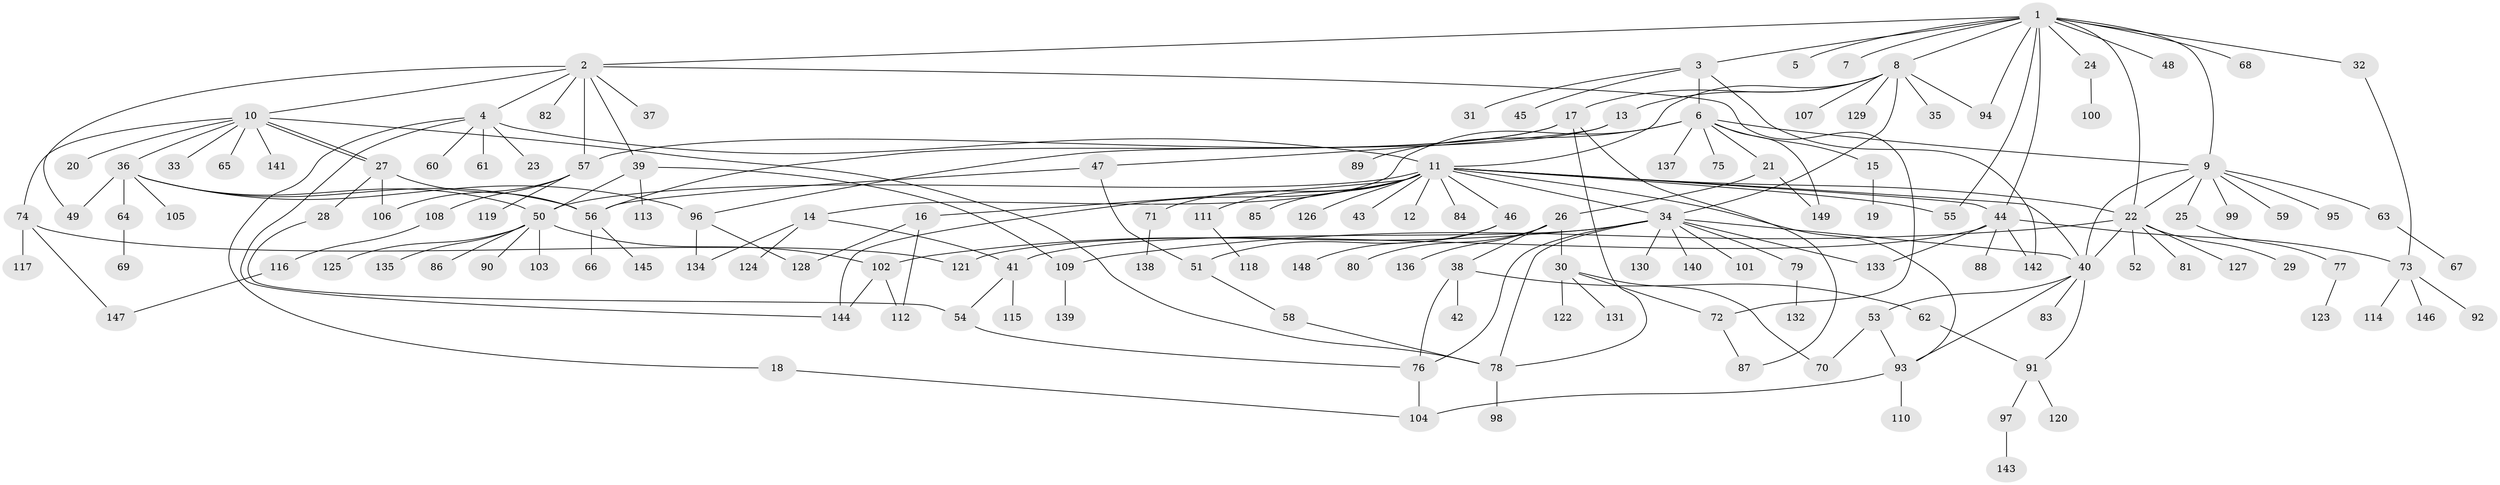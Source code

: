 // Generated by graph-tools (version 1.1) at 2025/14/03/09/25 04:14:31]
// undirected, 149 vertices, 198 edges
graph export_dot {
graph [start="1"]
  node [color=gray90,style=filled];
  1;
  2;
  3;
  4;
  5;
  6;
  7;
  8;
  9;
  10;
  11;
  12;
  13;
  14;
  15;
  16;
  17;
  18;
  19;
  20;
  21;
  22;
  23;
  24;
  25;
  26;
  27;
  28;
  29;
  30;
  31;
  32;
  33;
  34;
  35;
  36;
  37;
  38;
  39;
  40;
  41;
  42;
  43;
  44;
  45;
  46;
  47;
  48;
  49;
  50;
  51;
  52;
  53;
  54;
  55;
  56;
  57;
  58;
  59;
  60;
  61;
  62;
  63;
  64;
  65;
  66;
  67;
  68;
  69;
  70;
  71;
  72;
  73;
  74;
  75;
  76;
  77;
  78;
  79;
  80;
  81;
  82;
  83;
  84;
  85;
  86;
  87;
  88;
  89;
  90;
  91;
  92;
  93;
  94;
  95;
  96;
  97;
  98;
  99;
  100;
  101;
  102;
  103;
  104;
  105;
  106;
  107;
  108;
  109;
  110;
  111;
  112;
  113;
  114;
  115;
  116;
  117;
  118;
  119;
  120;
  121;
  122;
  123;
  124;
  125;
  126;
  127;
  128;
  129;
  130;
  131;
  132;
  133;
  134;
  135;
  136;
  137;
  138;
  139;
  140;
  141;
  142;
  143;
  144;
  145;
  146;
  147;
  148;
  149;
  1 -- 2;
  1 -- 3;
  1 -- 5;
  1 -- 7;
  1 -- 8;
  1 -- 9;
  1 -- 22;
  1 -- 24;
  1 -- 32;
  1 -- 44;
  1 -- 48;
  1 -- 55;
  1 -- 68;
  1 -- 94;
  2 -- 4;
  2 -- 10;
  2 -- 37;
  2 -- 39;
  2 -- 49;
  2 -- 57;
  2 -- 72;
  2 -- 82;
  3 -- 6;
  3 -- 31;
  3 -- 45;
  3 -- 142;
  4 -- 11;
  4 -- 18;
  4 -- 23;
  4 -- 60;
  4 -- 61;
  4 -- 144;
  6 -- 9;
  6 -- 14;
  6 -- 15;
  6 -- 21;
  6 -- 75;
  6 -- 89;
  6 -- 137;
  6 -- 149;
  8 -- 11;
  8 -- 13;
  8 -- 17;
  8 -- 34;
  8 -- 35;
  8 -- 94;
  8 -- 107;
  8 -- 129;
  9 -- 22;
  9 -- 25;
  9 -- 40;
  9 -- 59;
  9 -- 63;
  9 -- 95;
  9 -- 99;
  10 -- 20;
  10 -- 27;
  10 -- 27;
  10 -- 33;
  10 -- 36;
  10 -- 65;
  10 -- 74;
  10 -- 78;
  10 -- 141;
  11 -- 12;
  11 -- 16;
  11 -- 22;
  11 -- 34;
  11 -- 40;
  11 -- 43;
  11 -- 44;
  11 -- 46;
  11 -- 50;
  11 -- 55;
  11 -- 71;
  11 -- 84;
  11 -- 85;
  11 -- 93;
  11 -- 111;
  11 -- 126;
  11 -- 144;
  13 -- 47;
  13 -- 96;
  14 -- 41;
  14 -- 124;
  14 -- 134;
  15 -- 19;
  16 -- 112;
  16 -- 128;
  17 -- 56;
  17 -- 57;
  17 -- 78;
  17 -- 87;
  18 -- 104;
  21 -- 26;
  21 -- 149;
  22 -- 29;
  22 -- 40;
  22 -- 52;
  22 -- 81;
  22 -- 109;
  22 -- 127;
  24 -- 100;
  25 -- 77;
  26 -- 30;
  26 -- 38;
  26 -- 80;
  26 -- 136;
  27 -- 28;
  27 -- 56;
  27 -- 106;
  28 -- 54;
  30 -- 70;
  30 -- 72;
  30 -- 122;
  30 -- 131;
  32 -- 73;
  34 -- 40;
  34 -- 41;
  34 -- 76;
  34 -- 78;
  34 -- 79;
  34 -- 101;
  34 -- 102;
  34 -- 130;
  34 -- 133;
  34 -- 140;
  36 -- 49;
  36 -- 50;
  36 -- 56;
  36 -- 64;
  36 -- 96;
  36 -- 105;
  38 -- 42;
  38 -- 62;
  38 -- 76;
  39 -- 50;
  39 -- 109;
  39 -- 113;
  40 -- 53;
  40 -- 83;
  40 -- 91;
  40 -- 93;
  41 -- 54;
  41 -- 115;
  44 -- 73;
  44 -- 88;
  44 -- 121;
  44 -- 133;
  44 -- 142;
  46 -- 51;
  46 -- 148;
  47 -- 51;
  47 -- 56;
  50 -- 86;
  50 -- 90;
  50 -- 102;
  50 -- 103;
  50 -- 125;
  50 -- 135;
  51 -- 58;
  53 -- 70;
  53 -- 93;
  54 -- 76;
  56 -- 66;
  56 -- 145;
  57 -- 106;
  57 -- 108;
  57 -- 119;
  58 -- 78;
  62 -- 91;
  63 -- 67;
  64 -- 69;
  71 -- 138;
  72 -- 87;
  73 -- 92;
  73 -- 114;
  73 -- 146;
  74 -- 117;
  74 -- 121;
  74 -- 147;
  76 -- 104;
  77 -- 123;
  78 -- 98;
  79 -- 132;
  91 -- 97;
  91 -- 120;
  93 -- 104;
  93 -- 110;
  96 -- 128;
  96 -- 134;
  97 -- 143;
  102 -- 112;
  102 -- 144;
  108 -- 116;
  109 -- 139;
  111 -- 118;
  116 -- 147;
}
